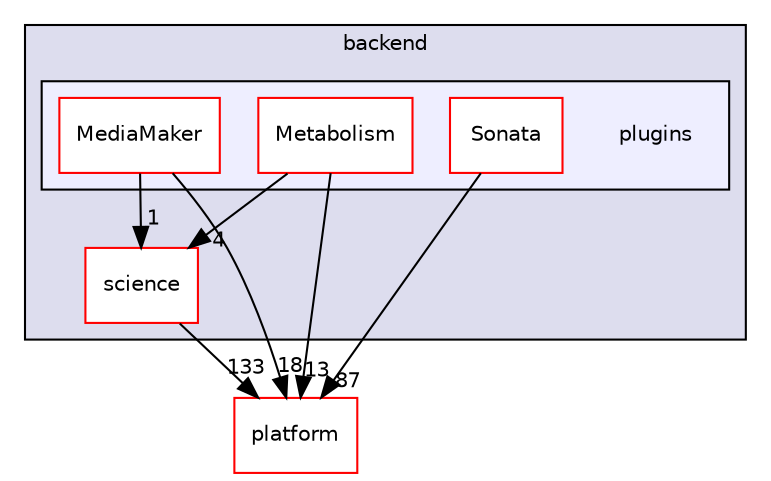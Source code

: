 digraph "bioexplorer/backend/plugins" {
  compound=true
  node [ fontsize="10", fontname="Helvetica"];
  edge [ labelfontsize="10", labelfontname="Helvetica"];
  subgraph clusterdir_cdbbbf3321683c1efcc0d976dd1498c7 {
    graph [ bgcolor="#ddddee", pencolor="black", label="backend" fontname="Helvetica", fontsize="10", URL="dir_cdbbbf3321683c1efcc0d976dd1498c7.html"]
  dir_14d627cccd023aaf4f18eaf1359097e2 [shape=box label="science" fillcolor="white" style="filled" color="red" URL="dir_14d627cccd023aaf4f18eaf1359097e2.html"];
  subgraph clusterdir_f1f9c636edd67c457aa0bf92847eca1a {
    graph [ bgcolor="#eeeeff", pencolor="black", label="" URL="dir_f1f9c636edd67c457aa0bf92847eca1a.html"];
    dir_f1f9c636edd67c457aa0bf92847eca1a [shape=plaintext label="plugins"];
  dir_a8be3529f47ac2b897ecd0e6568fdd15 [shape=box label="MediaMaker" fillcolor="white" style="filled" color="red" URL="dir_a8be3529f47ac2b897ecd0e6568fdd15.html"];
  dir_abbfb920f27623ce739e3ac98f05eb00 [shape=box label="Metabolism" fillcolor="white" style="filled" color="red" URL="dir_abbfb920f27623ce739e3ac98f05eb00.html"];
  dir_708f202f5c67cf0588d273d79cc707c8 [shape=box label="Sonata" fillcolor="white" style="filled" color="red" URL="dir_708f202f5c67cf0588d273d79cc707c8.html"];
  }
  }
  dir_c5a52a81292cf9a5167198f4f346d6d9 [shape=box label="platform" fillcolor="white" style="filled" color="red" URL="dir_c5a52a81292cf9a5167198f4f346d6d9.html"];
  dir_14d627cccd023aaf4f18eaf1359097e2->dir_c5a52a81292cf9a5167198f4f346d6d9 [headlabel="133", labeldistance=1.5 headhref="dir_000038_000061.html"];
  dir_a8be3529f47ac2b897ecd0e6568fdd15->dir_14d627cccd023aaf4f18eaf1359097e2 [headlabel="1", labeldistance=1.5 headhref="dir_000011_000038.html"];
  dir_a8be3529f47ac2b897ecd0e6568fdd15->dir_c5a52a81292cf9a5167198f4f346d6d9 [headlabel="18", labeldistance=1.5 headhref="dir_000011_000061.html"];
  dir_708f202f5c67cf0588d273d79cc707c8->dir_c5a52a81292cf9a5167198f4f346d6d9 [headlabel="87", labeldistance=1.5 headhref="dir_000025_000061.html"];
  dir_abbfb920f27623ce739e3ac98f05eb00->dir_14d627cccd023aaf4f18eaf1359097e2 [headlabel="4", labeldistance=1.5 headhref="dir_000018_000038.html"];
  dir_abbfb920f27623ce739e3ac98f05eb00->dir_c5a52a81292cf9a5167198f4f346d6d9 [headlabel="13", labeldistance=1.5 headhref="dir_000018_000061.html"];
}

